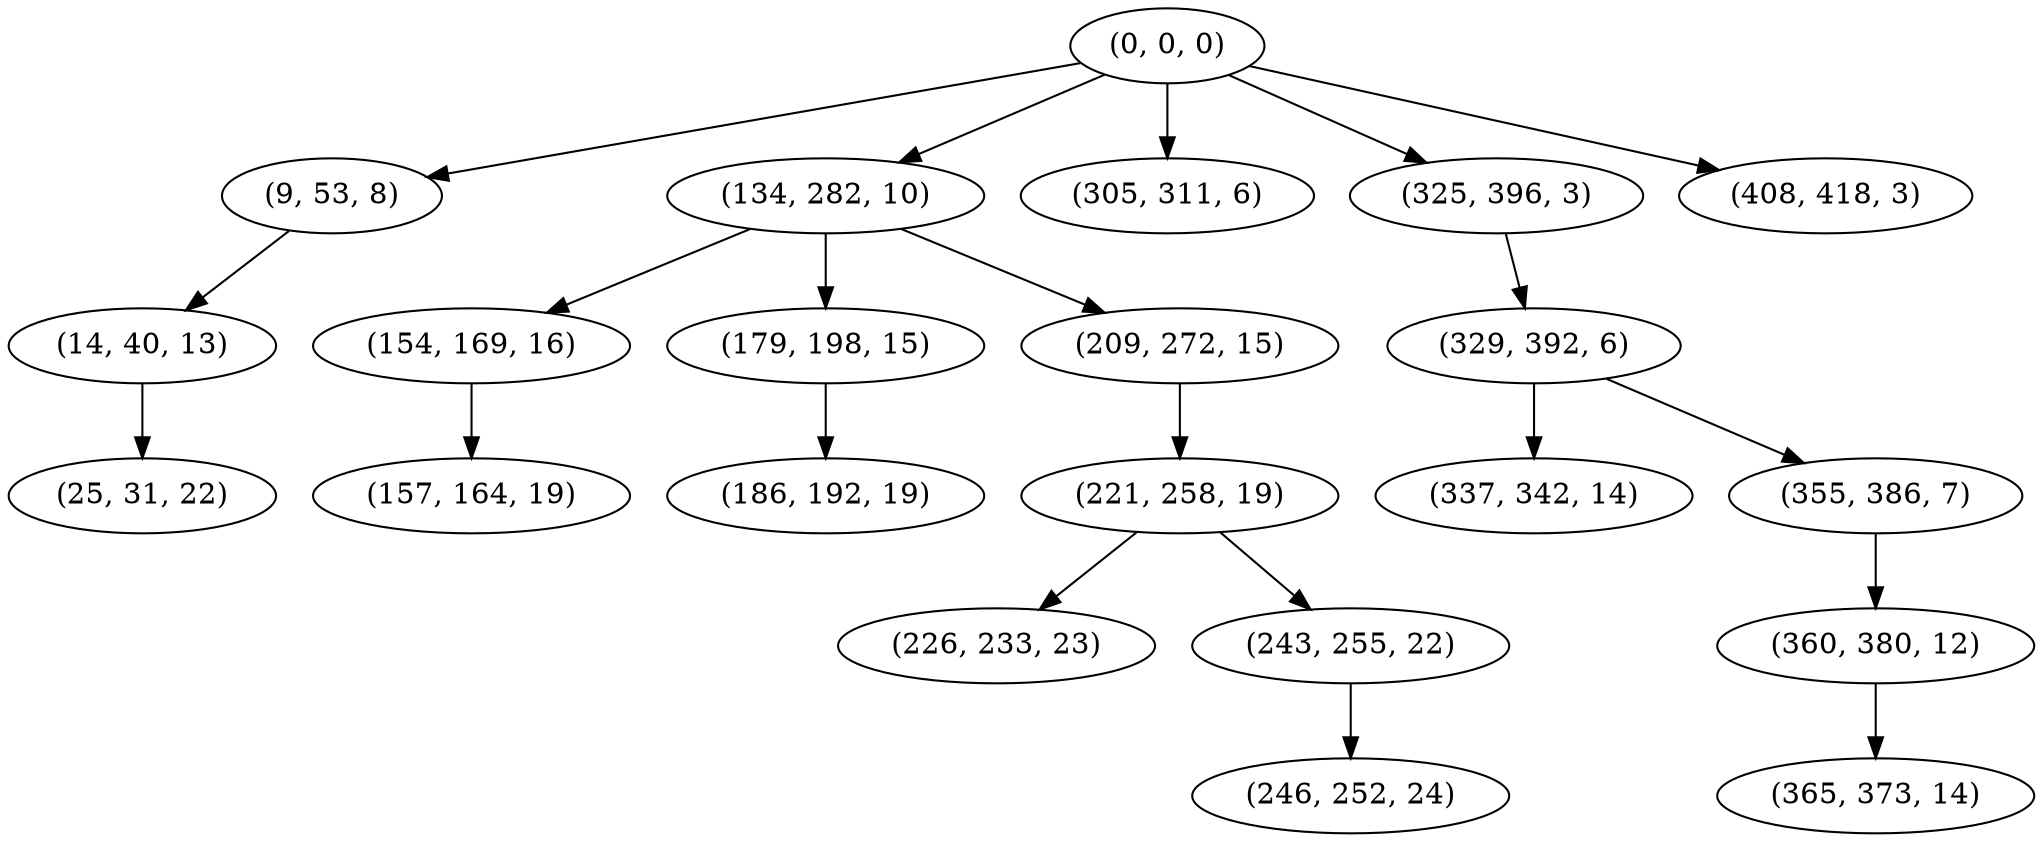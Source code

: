 digraph tree {
    "(0, 0, 0)";
    "(9, 53, 8)";
    "(14, 40, 13)";
    "(25, 31, 22)";
    "(134, 282, 10)";
    "(154, 169, 16)";
    "(157, 164, 19)";
    "(179, 198, 15)";
    "(186, 192, 19)";
    "(209, 272, 15)";
    "(221, 258, 19)";
    "(226, 233, 23)";
    "(243, 255, 22)";
    "(246, 252, 24)";
    "(305, 311, 6)";
    "(325, 396, 3)";
    "(329, 392, 6)";
    "(337, 342, 14)";
    "(355, 386, 7)";
    "(360, 380, 12)";
    "(365, 373, 14)";
    "(408, 418, 3)";
    "(0, 0, 0)" -> "(9, 53, 8)";
    "(0, 0, 0)" -> "(134, 282, 10)";
    "(0, 0, 0)" -> "(305, 311, 6)";
    "(0, 0, 0)" -> "(325, 396, 3)";
    "(0, 0, 0)" -> "(408, 418, 3)";
    "(9, 53, 8)" -> "(14, 40, 13)";
    "(14, 40, 13)" -> "(25, 31, 22)";
    "(134, 282, 10)" -> "(154, 169, 16)";
    "(134, 282, 10)" -> "(179, 198, 15)";
    "(134, 282, 10)" -> "(209, 272, 15)";
    "(154, 169, 16)" -> "(157, 164, 19)";
    "(179, 198, 15)" -> "(186, 192, 19)";
    "(209, 272, 15)" -> "(221, 258, 19)";
    "(221, 258, 19)" -> "(226, 233, 23)";
    "(221, 258, 19)" -> "(243, 255, 22)";
    "(243, 255, 22)" -> "(246, 252, 24)";
    "(325, 396, 3)" -> "(329, 392, 6)";
    "(329, 392, 6)" -> "(337, 342, 14)";
    "(329, 392, 6)" -> "(355, 386, 7)";
    "(355, 386, 7)" -> "(360, 380, 12)";
    "(360, 380, 12)" -> "(365, 373, 14)";
}
